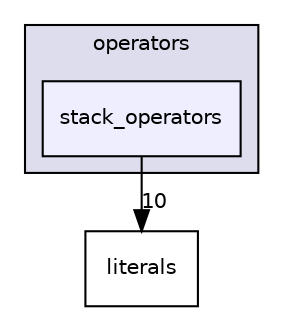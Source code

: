 digraph "/Users/raphael/Documents/Etudes_Informatique/GitHub/Projet_LO21/ut-computer/UTComputer/operators/stack_operators" {
  compound=true
  node [ fontsize="10", fontname="Helvetica"];
  edge [ labelfontsize="10", labelfontname="Helvetica"];
  subgraph clusterdir_b0ebf79e332bdd22b1ec3680e4f5649c {
    graph [ bgcolor="#ddddee", pencolor="black", label="operators" fontname="Helvetica", fontsize="10", URL="dir_b0ebf79e332bdd22b1ec3680e4f5649c.html"]
  dir_cd5d392b6d962d65ccc2d76b844736b0 [shape=box, label="stack_operators", style="filled", fillcolor="#eeeeff", pencolor="black", URL="dir_cd5d392b6d962d65ccc2d76b844736b0.html"];
  }
  dir_361df549749f8fb1bceea741f91fc781 [shape=box label="literals" URL="dir_361df549749f8fb1bceea741f91fc781.html"];
  dir_cd5d392b6d962d65ccc2d76b844736b0->dir_361df549749f8fb1bceea741f91fc781 [headlabel="10", labeldistance=1.5 headhref="dir_000011_000004.html"];
}

